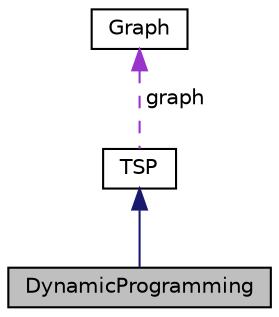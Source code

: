 digraph "DynamicProgramming"
{
  edge [fontname="Helvetica",fontsize="10",labelfontname="Helvetica",labelfontsize="10"];
  node [fontname="Helvetica",fontsize="10",shape=record];
  Node2 [label="DynamicProgramming",height=0.2,width=0.4,color="black", fillcolor="grey75", style="filled", fontcolor="black"];
  Node3 -> Node2 [dir="back",color="midnightblue",fontsize="10",style="solid",fontname="Helvetica"];
  Node3 [label="TSP",height=0.2,width=0.4,color="black", fillcolor="white", style="filled",URL="$classTSP.html"];
  Node4 -> Node3 [dir="back",color="darkorchid3",fontsize="10",style="dashed",label=" graph" ,fontname="Helvetica"];
  Node4 [label="Graph",height=0.2,width=0.4,color="black", fillcolor="white", style="filled",URL="$classGraph.html"];
}
